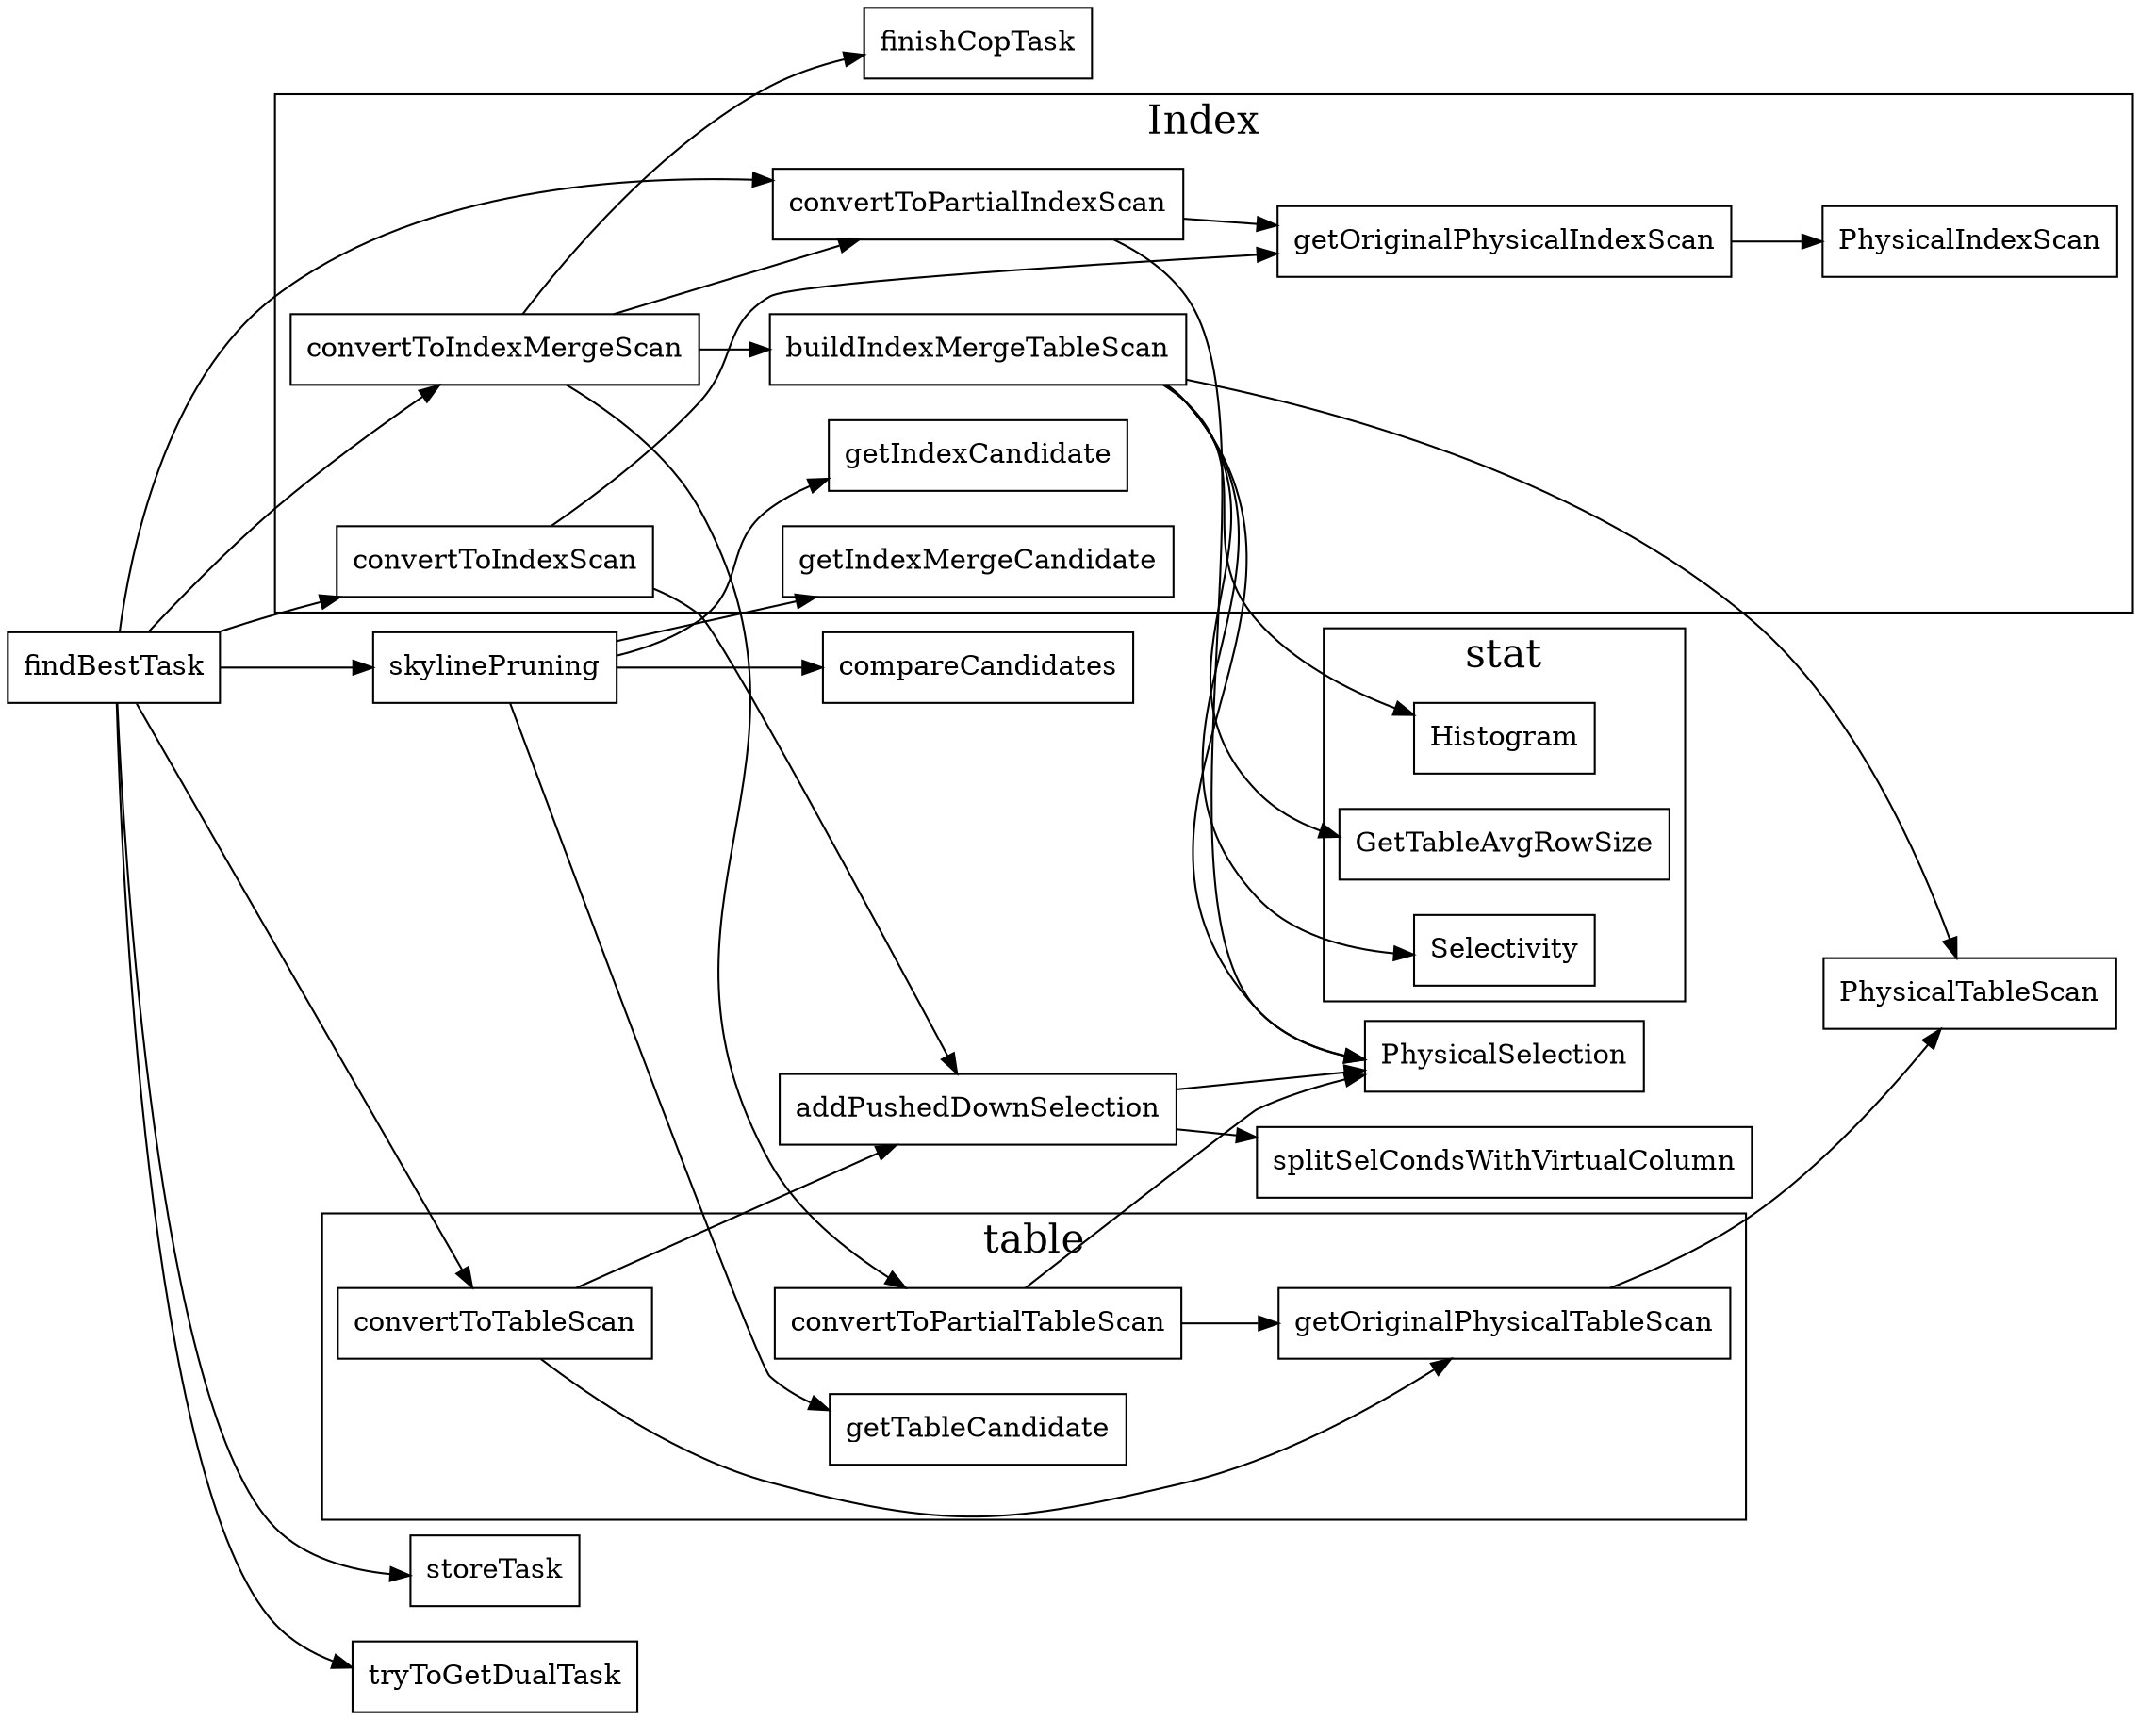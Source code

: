 digraph ds_findBestTask {
  node[shape=box];
  newrank=true;
  rankdir=LR;
  findBestTask -> {
    skylinePruning;
    storeTask;
    convertToPartialIndexScan;
    convertToTableScan;
    convertToIndexScan;
    convertToIndexMergeScan;
    tryToGetDualTask;
  };

  subgraph cluster_Index {
    graph[label="Index";fontsize=20;];
    getIndexMergeCandidate;
    getIndexCandidate;
    getOriginalPhysicalIndexScan;
    convertToIndexMergeScan;
    convertToPartialIndexScan;
    PhysicalIndexScan;
    convertToIndexScan;
    buildIndexMergeTableScan;
  }

  subgraph cluster_table {
    graph[label="table";fontsize=20;];
    convertToTableScan;
    convertToPartialTableScan;
    getOriginalPhysicalTableScan;
    getTableCandidate;
  }

  subgraph cluster_stat {
    graph[label="stat";fontsize=20;];
    GetTableAvgRowSize;
    Selectivity;
    Histogram;
    
  }
  buildIndexMergeTableScan -> {
    PhysicalTableScan;
    PhysicalSelection;
    GetTableAvgRowSize;
    Selectivity;
    Histogram;
  }

  skylinePruning -> {
    getIndexMergeCandidate;
    getTableCandidate;
    getIndexCandidate;
    compareCandidates;
  };

  convertToIndexMergeScan -> {
    buildIndexMergeTableScan;
    finishCopTask;
    convertToPartialIndexScan;
    convertToPartialTableScan;
  };

  convertToPartialTableScan -> {
    getOriginalPhysicalTableScan;
    PhysicalSelection;
  };

  convertToPartialIndexScan -> {
    getOriginalPhysicalIndexScan;
    PhysicalSelection;
  };

  convertToIndexScan -> {
    getOriginalPhysicalIndexScan;
    addPushedDownSelection;
  }

  convertToTableScan -> {
    getOriginalPhysicalTableScan;
    addPushedDownSelection;
  }

  getOriginalPhysicalIndexScan -> PhysicalIndexScan;
  getOriginalPhysicalTableScan -> PhysicalTableScan;
  addPushedDownSelection -> {
    splitSelCondsWithVirtualColumn;
    PhysicalSelection;
  }

}
